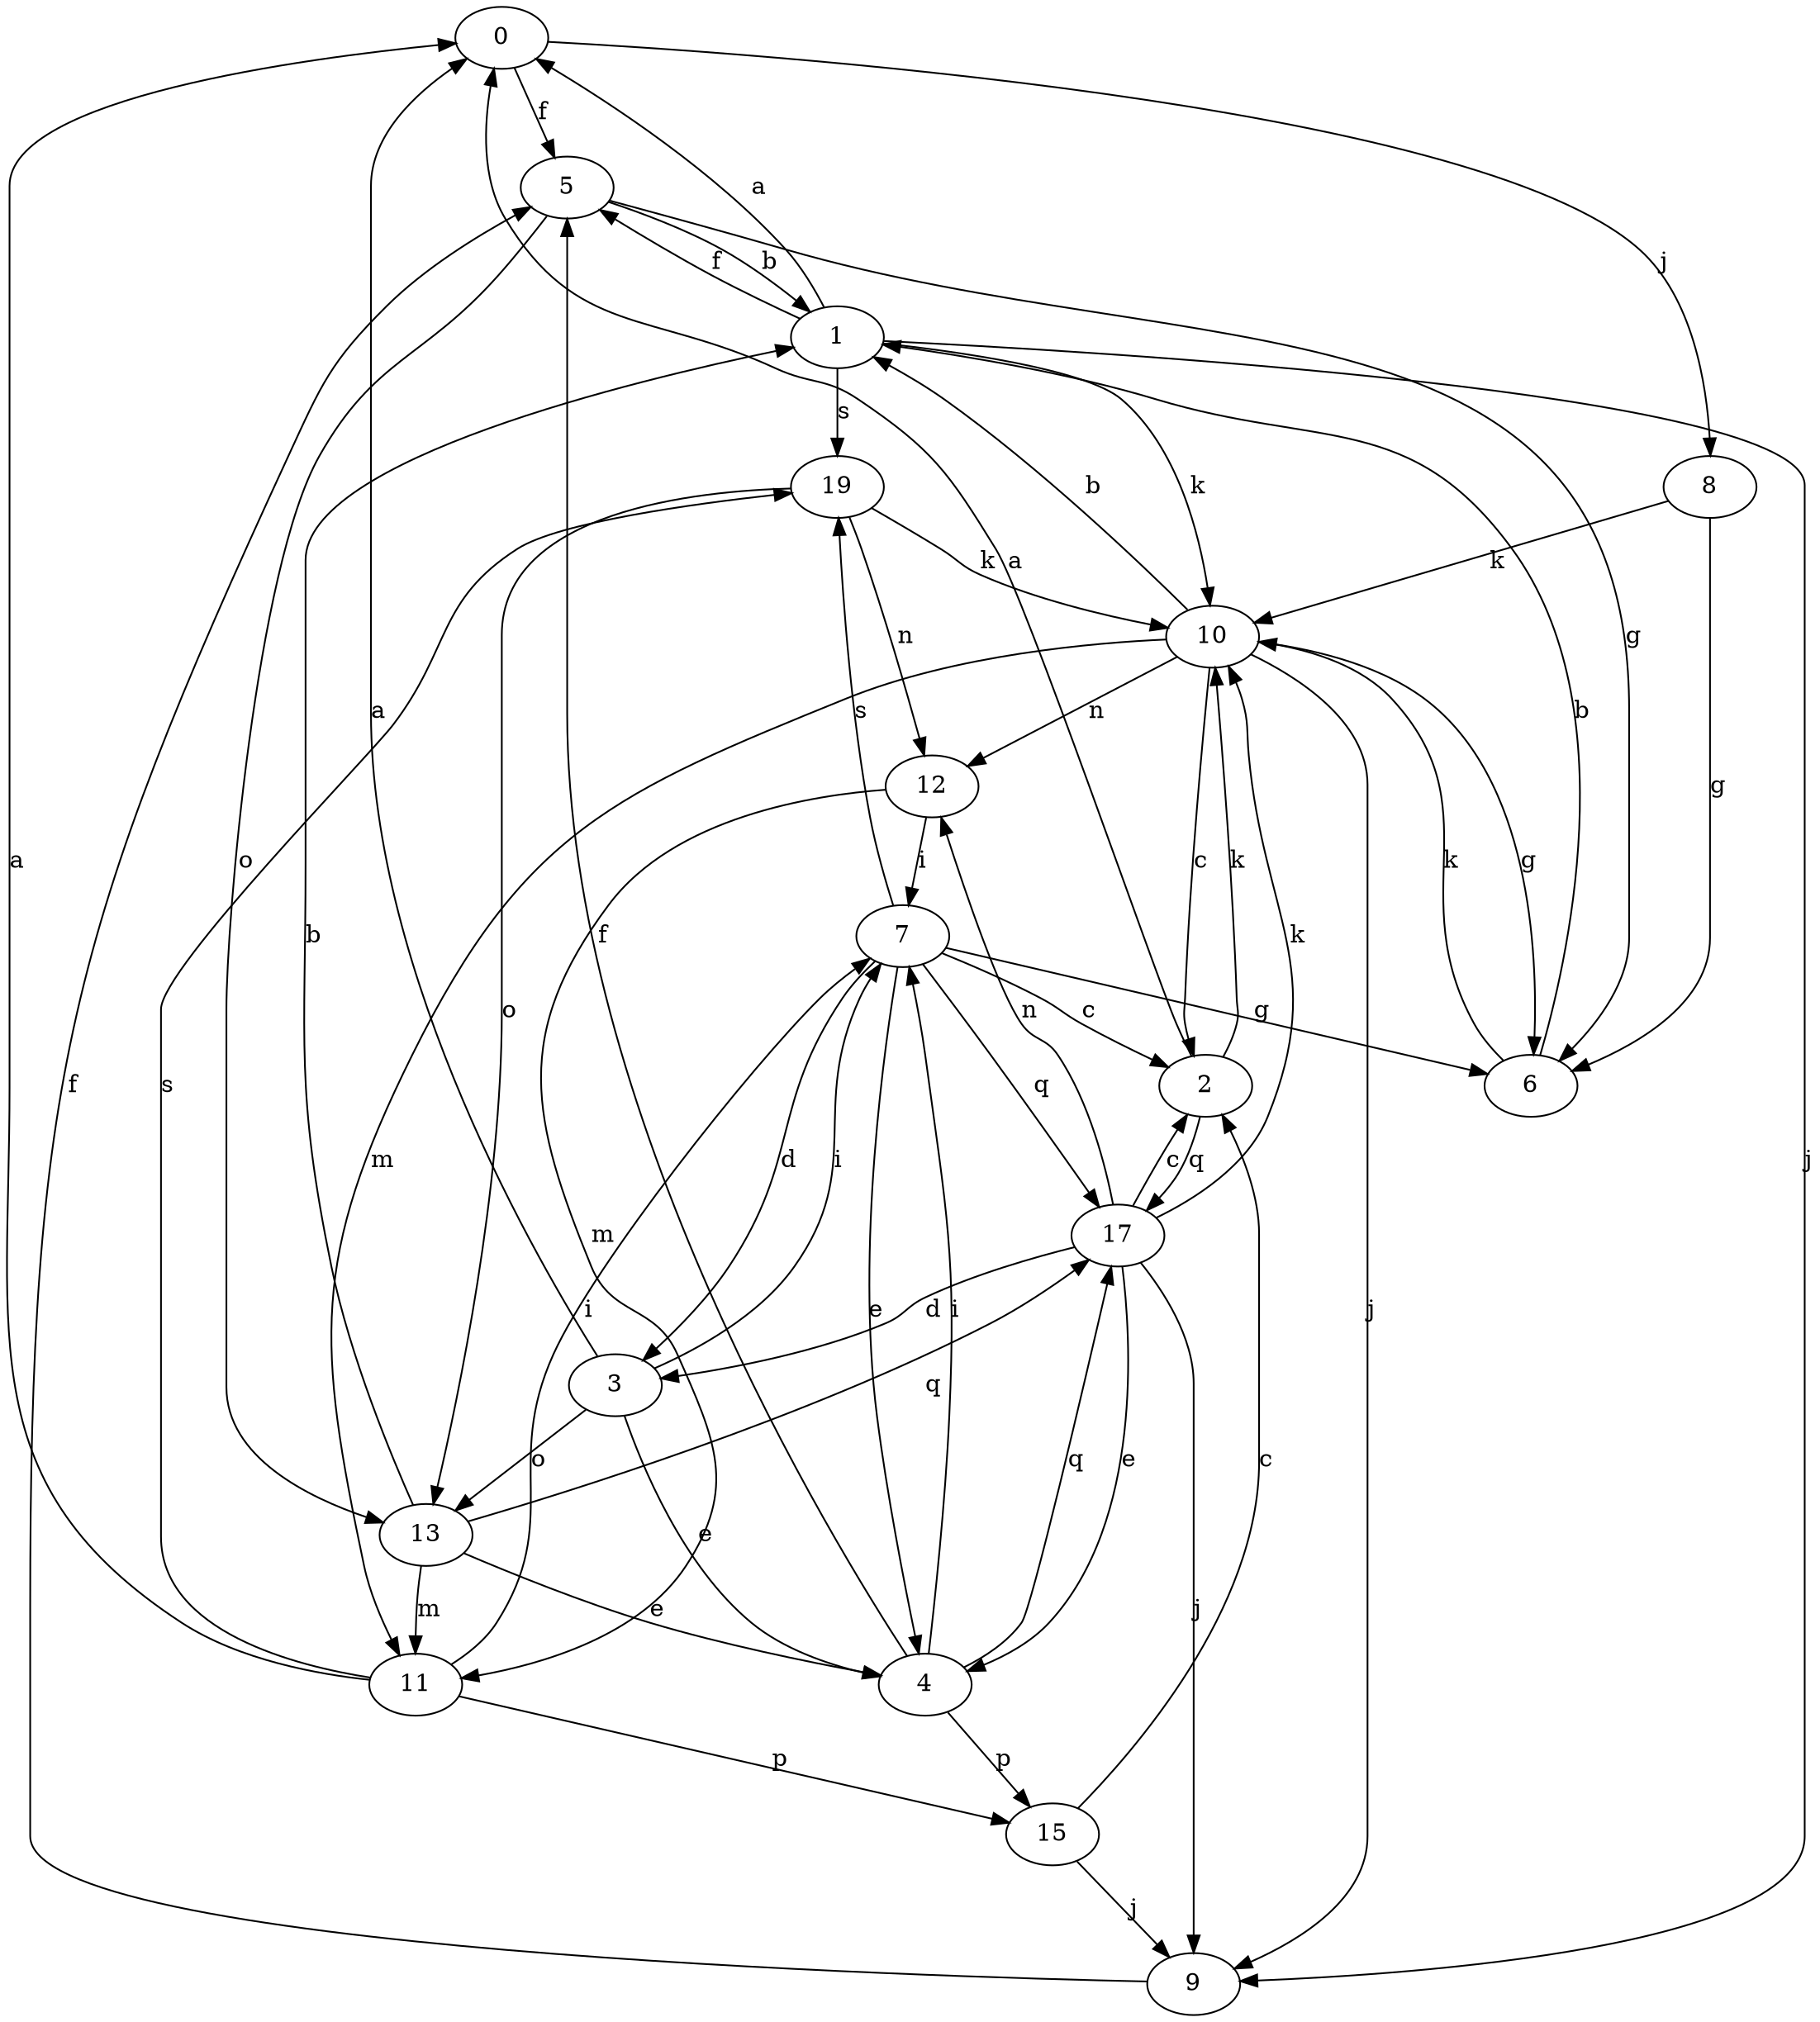 strict digraph  {
0;
1;
2;
3;
4;
5;
6;
7;
8;
9;
10;
11;
12;
13;
15;
17;
19;
0 -> 5  [label=f];
0 -> 8  [label=j];
1 -> 0  [label=a];
1 -> 5  [label=f];
1 -> 9  [label=j];
1 -> 10  [label=k];
1 -> 19  [label=s];
2 -> 0  [label=a];
2 -> 10  [label=k];
2 -> 17  [label=q];
3 -> 0  [label=a];
3 -> 4  [label=e];
3 -> 7  [label=i];
3 -> 13  [label=o];
4 -> 5  [label=f];
4 -> 7  [label=i];
4 -> 15  [label=p];
4 -> 17  [label=q];
5 -> 1  [label=b];
5 -> 6  [label=g];
5 -> 13  [label=o];
6 -> 1  [label=b];
6 -> 10  [label=k];
7 -> 2  [label=c];
7 -> 3  [label=d];
7 -> 4  [label=e];
7 -> 6  [label=g];
7 -> 17  [label=q];
7 -> 19  [label=s];
8 -> 6  [label=g];
8 -> 10  [label=k];
9 -> 5  [label=f];
10 -> 1  [label=b];
10 -> 2  [label=c];
10 -> 6  [label=g];
10 -> 9  [label=j];
10 -> 11  [label=m];
10 -> 12  [label=n];
11 -> 0  [label=a];
11 -> 7  [label=i];
11 -> 15  [label=p];
11 -> 19  [label=s];
12 -> 7  [label=i];
12 -> 11  [label=m];
13 -> 1  [label=b];
13 -> 4  [label=e];
13 -> 11  [label=m];
13 -> 17  [label=q];
15 -> 2  [label=c];
15 -> 9  [label=j];
17 -> 2  [label=c];
17 -> 3  [label=d];
17 -> 4  [label=e];
17 -> 9  [label=j];
17 -> 10  [label=k];
17 -> 12  [label=n];
19 -> 10  [label=k];
19 -> 12  [label=n];
19 -> 13  [label=o];
}
